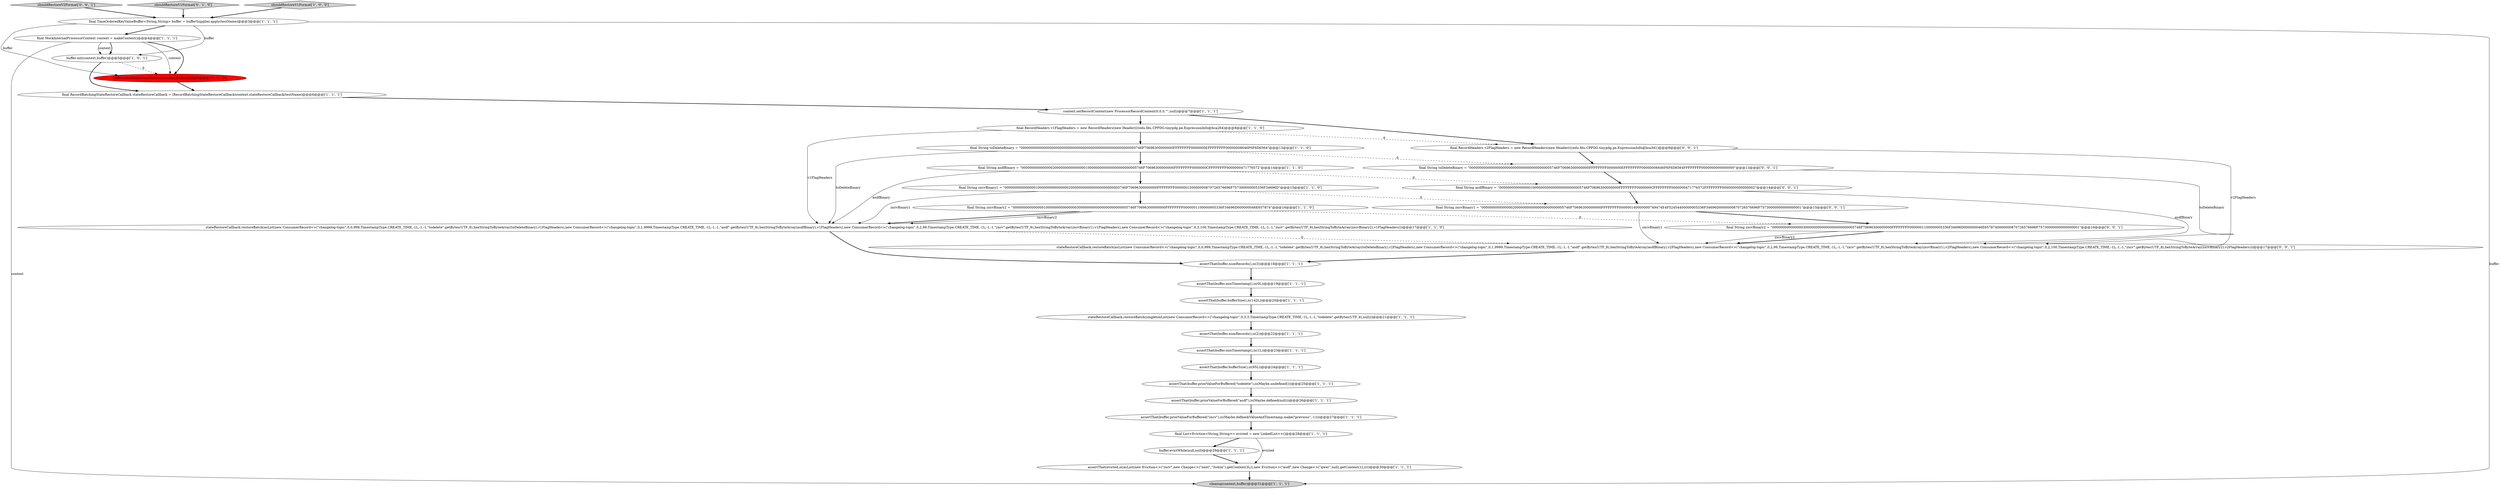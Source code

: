 digraph {
13 [style = filled, label = "buffer.evictWhile(null,null)@@@29@@@['1', '1', '1']", fillcolor = white, shape = ellipse image = "AAA0AAABBB1BBB"];
32 [style = filled, label = "shouldRestoreV2Format['0', '0', '1']", fillcolor = lightgray, shape = diamond image = "AAA0AAABBB3BBB"];
27 [style = filled, label = "shouldRestoreV1Format['0', '1', '0']", fillcolor = lightgray, shape = diamond image = "AAA0AAABBB2BBB"];
14 [style = filled, label = "assertThat(buffer.numRecords(),is(2))@@@22@@@['1', '1', '1']", fillcolor = white, shape = ellipse image = "AAA0AAABBB1BBB"];
21 [style = filled, label = "assertThat(evicted,is(asList(new Eviction<>(\"zxcv\",new Change<>(\"next\",\"3o4im\"),getContext(3L)),new Eviction<>(\"asdf\",new Change<>(\"qwer\",null),getContext(1L)))))@@@30@@@['1', '1', '1']", fillcolor = white, shape = ellipse image = "AAA0AAABBB1BBB"];
28 [style = filled, label = "final String zxcvBinary1 = \"0000000000000002000000000000000000000005746F70696300000000FFFFFFFF000000140000000749474E4F52454400000005336F34696D0000000870726576696F75730000000000000001\"@@@15@@@['0', '0', '1']", fillcolor = white, shape = ellipse image = "AAA0AAABBB3BBB"];
20 [style = filled, label = "assertThat(buffer.bufferSize(),is(95L))@@@24@@@['1', '1', '1']", fillcolor = white, shape = ellipse image = "AAA0AAABBB1BBB"];
25 [style = filled, label = "assertThat(buffer.priorValueForBuffered(\"todelete\"),is(Maybe.undefined()))@@@25@@@['1', '1', '1']", fillcolor = white, shape = ellipse image = "AAA0AAABBB1BBB"];
8 [style = filled, label = "assertThat(buffer.bufferSize(),is(142L))@@@20@@@['1', '1', '1']", fillcolor = white, shape = ellipse image = "AAA0AAABBB1BBB"];
4 [style = filled, label = "assertThat(buffer.numRecords(),is(3))@@@18@@@['1', '1', '1']", fillcolor = white, shape = ellipse image = "AAA0AAABBB1BBB"];
7 [style = filled, label = "assertThat(buffer.minTimestamp(),is(0L))@@@19@@@['1', '1', '1']", fillcolor = white, shape = ellipse image = "AAA0AAABBB1BBB"];
3 [style = filled, label = "final RecordBatchingStateRestoreCallback stateRestoreCallback = (RecordBatchingStateRestoreCallback)context.stateRestoreCallback(testName)@@@6@@@['1', '1', '1']", fillcolor = white, shape = ellipse image = "AAA0AAABBB1BBB"];
22 [style = filled, label = "final TimeOrderedKeyValueBuffer<String,String> buffer = bufferSupplier.apply(testName)@@@3@@@['1', '1', '1']", fillcolor = white, shape = ellipse image = "AAA0AAABBB1BBB"];
29 [style = filled, label = "final String zxcvBinary2 = \"0000000000000003000000000000000000000005746F70696300000000FFFFFFFF0000001100000005336F34696D000000046E6578740000000870726576696F75730000000000000001\"@@@16@@@['0', '0', '1']", fillcolor = white, shape = ellipse image = "AAA0AAABBB3BBB"];
16 [style = filled, label = "final String asdfBinary = \"00000000000000020000000000000001000000000000000000000005746F70696300000000FFFFFFFF0000000CFFFFFFFF0000000471776572\"@@@14@@@['1', '1', '0']", fillcolor = white, shape = ellipse image = "AAA0AAABBB1BBB"];
23 [style = filled, label = "cleanup(context,buffer)@@@31@@@['1', '1', '1']", fillcolor = lightgray, shape = ellipse image = "AAA0AAABBB1BBB"];
33 [style = filled, label = "stateRestoreCallback.restoreBatch(asList(new ConsumerRecord<>(\"changelog-topic\",0,0,999,TimestampType.CREATE_TIME,-1L,-1,-1,\"todelete\".getBytes(UTF_8),hexStringToByteArray(toDeleteBinary),v2FlagHeaders),new ConsumerRecord<>(\"changelog-topic\",0,1,9999,TimestampType.CREATE_TIME,-1L,-1,-1,\"asdf\".getBytes(UTF_8),hexStringToByteArray(asdfBinary),v2FlagHeaders),new ConsumerRecord<>(\"changelog-topic\",0,2,99,TimestampType.CREATE_TIME,-1L,-1,-1,\"zxcv\".getBytes(UTF_8),hexStringToByteArray(zxcvBinary1),v2FlagHeaders),new ConsumerRecord<>(\"changelog-topic\",0,2,100,TimestampType.CREATE_TIME,-1L,-1,-1,\"zxcv\".getBytes(UTF_8),hexStringToByteArray(zxcvBinary2),v2FlagHeaders)))@@@17@@@['0', '0', '1']", fillcolor = white, shape = ellipse image = "AAA0AAABBB3BBB"];
12 [style = filled, label = "final String toDeleteBinary = \"00000000000000000000000000000000000000000000000000000005746F70696300000000FFFFFFFF0000000EFFFFFFFF00000006646F6F6D6564\"@@@13@@@['1', '1', '0']", fillcolor = white, shape = ellipse image = "AAA0AAABBB1BBB"];
5 [style = filled, label = "final String zxcvBinary2 = \"00000000000000010000000000000003000000000000000000000005746F70696300000000FFFFFFFF0000001100000005336F34696D000000046E657874\"@@@16@@@['1', '1', '0']", fillcolor = white, shape = ellipse image = "AAA0AAABBB1BBB"];
1 [style = filled, label = "buffer.init(context,buffer)@@@5@@@['1', '0', '1']", fillcolor = white, shape = ellipse image = "AAA0AAABBB1BBB"];
11 [style = filled, label = "final MockInternalProcessorContext context = makeContext()@@@4@@@['1', '1', '1']", fillcolor = white, shape = ellipse image = "AAA0AAABBB1BBB"];
6 [style = filled, label = "final String zxcvBinary1 = \"00000000000000010000000000000002000000000000000000000005746F70696300000000FFFFFFFF000000150000000870726576696F757300000005336F34696D\"@@@15@@@['1', '1', '0']", fillcolor = white, shape = ellipse image = "AAA0AAABBB1BBB"];
19 [style = filled, label = "assertThat(buffer.priorValueForBuffered(\"zxcv\"),is(Maybe.defined(ValueAndTimestamp.make(\"previous\",-1))))@@@27@@@['1', '1', '1']", fillcolor = white, shape = ellipse image = "AAA0AAABBB1BBB"];
24 [style = filled, label = "final List<Eviction<String,String>> evicted = new LinkedList<>()@@@28@@@['1', '1', '1']", fillcolor = white, shape = ellipse image = "AAA0AAABBB1BBB"];
30 [style = filled, label = "final String toDeleteBinary = \"0000000000000000000000000000000000000005746F70696300000000FFFFFFFF0000000EFFFFFFFF00000006646F6F6D6564FFFFFFFF0000000000000000\"@@@13@@@['0', '0', '1']", fillcolor = white, shape = ellipse image = "AAA0AAABBB3BBB"];
15 [style = filled, label = "final RecordHeaders v1FlagHeaders = new RecordHeaders(new Header((((edu.fdu.CPPDG.tinypdg.pe.ExpressionInfo@bca264)@@@8@@@['1', '1', '0']", fillcolor = white, shape = ellipse image = "AAA0AAABBB1BBB"];
0 [style = filled, label = "assertThat(buffer.priorValueForBuffered(\"asdf\"),is(Maybe.defined(null)))@@@26@@@['1', '1', '1']", fillcolor = white, shape = ellipse image = "AAA0AAABBB1BBB"];
26 [style = filled, label = "buffer.init((StateStoreContext)context,buffer)@@@5@@@['0', '1', '0']", fillcolor = red, shape = ellipse image = "AAA1AAABBB2BBB"];
17 [style = filled, label = "context.setRecordContext(new ProcessorRecordContext(0,0,0,\"\",null))@@@7@@@['1', '1', '1']", fillcolor = white, shape = ellipse image = "AAA0AAABBB1BBB"];
18 [style = filled, label = "stateRestoreCallback.restoreBatch(asList(new ConsumerRecord<>(\"changelog-topic\",0,0,999,TimestampType.CREATE_TIME,-1L,-1,-1,\"todelete\".getBytes(UTF_8),hexStringToByteArray(toDeleteBinary),v1FlagHeaders),new ConsumerRecord<>(\"changelog-topic\",0,1,9999,TimestampType.CREATE_TIME,-1L,-1,-1,\"asdf\".getBytes(UTF_8),hexStringToByteArray(asdfBinary),v1FlagHeaders),new ConsumerRecord<>(\"changelog-topic\",0,2,99,TimestampType.CREATE_TIME,-1L,-1,-1,\"zxcv\".getBytes(UTF_8),hexStringToByteArray(zxcvBinary1),v1FlagHeaders),new ConsumerRecord<>(\"changelog-topic\",0,3,100,TimestampType.CREATE_TIME,-1L,-1,-1,\"zxcv\".getBytes(UTF_8),hexStringToByteArray(zxcvBinary2),v1FlagHeaders)))@@@17@@@['1', '1', '0']", fillcolor = white, shape = ellipse image = "AAA0AAABBB1BBB"];
31 [style = filled, label = "final RecordHeaders v2FlagHeaders = new RecordHeaders(new Header((((edu.fdu.CPPDG.tinypdg.pe.ExpressionInfo@bca3d1)@@@8@@@['0', '0', '1']", fillcolor = white, shape = ellipse image = "AAA0AAABBB3BBB"];
10 [style = filled, label = "stateRestoreCallback.restoreBatch(singletonList(new ConsumerRecord<>(\"changelog-topic\",0,3,3,TimestampType.CREATE_TIME,-1L,-1,-1,\"todelete\".getBytes(UTF_8),null)))@@@21@@@['1', '1', '1']", fillcolor = white, shape = ellipse image = "AAA0AAABBB1BBB"];
34 [style = filled, label = "final String asdfBinary = \"0000000000000001000000000000000000000005746F70696300000000FFFFFFFF0000000CFFFFFFFF0000000471776572FFFFFFFF0000000000000002\"@@@14@@@['0', '0', '1']", fillcolor = white, shape = ellipse image = "AAA0AAABBB3BBB"];
9 [style = filled, label = "assertThat(buffer.minTimestamp(),is(1L))@@@23@@@['1', '1', '1']", fillcolor = white, shape = ellipse image = "AAA0AAABBB1BBB"];
2 [style = filled, label = "shouldRestoreV1Format['1', '0', '0']", fillcolor = lightgray, shape = diamond image = "AAA0AAABBB1BBB"];
25->0 [style = bold, label=""];
28->29 [style = bold, label=""];
29->33 [style = solid, label="zxcvBinary2"];
8->10 [style = bold, label=""];
12->18 [style = solid, label="toDeleteBinary"];
32->22 [style = bold, label=""];
16->18 [style = solid, label="asdfBinary"];
34->33 [style = solid, label="asdfBinary"];
22->26 [style = solid, label="buffer"];
22->1 [style = solid, label="buffer"];
10->14 [style = bold, label=""];
11->1 [style = bold, label=""];
0->19 [style = bold, label=""];
1->26 [style = dashed, label="0"];
26->3 [style = bold, label=""];
16->6 [style = bold, label=""];
17->31 [style = bold, label=""];
22->23 [style = solid, label="buffer"];
33->4 [style = bold, label=""];
11->26 [style = solid, label="context"];
11->23 [style = solid, label="context"];
1->3 [style = bold, label=""];
9->20 [style = bold, label=""];
30->34 [style = bold, label=""];
12->16 [style = bold, label=""];
5->18 [style = bold, label=""];
15->18 [style = solid, label="v1FlagHeaders"];
12->30 [style = dashed, label="0"];
5->29 [style = dashed, label="0"];
7->8 [style = bold, label=""];
20->25 [style = bold, label=""];
27->22 [style = bold, label=""];
28->33 [style = solid, label="zxcvBinary1"];
4->7 [style = bold, label=""];
19->24 [style = bold, label=""];
34->28 [style = bold, label=""];
16->34 [style = dashed, label="0"];
6->28 [style = dashed, label="0"];
6->5 [style = bold, label=""];
29->33 [style = bold, label=""];
18->4 [style = bold, label=""];
11->1 [style = solid, label="context"];
31->30 [style = bold, label=""];
30->33 [style = solid, label="toDeleteBinary"];
17->15 [style = bold, label=""];
15->31 [style = dashed, label="0"];
5->18 [style = solid, label="zxcvBinary2"];
3->17 [style = bold, label=""];
14->9 [style = bold, label=""];
24->21 [style = solid, label="evicted"];
15->12 [style = bold, label=""];
31->33 [style = solid, label="v2FlagHeaders"];
2->22 [style = bold, label=""];
6->18 [style = solid, label="zxcvBinary1"];
13->21 [style = bold, label=""];
22->11 [style = bold, label=""];
18->33 [style = dashed, label="0"];
11->26 [style = bold, label=""];
24->13 [style = bold, label=""];
21->23 [style = bold, label=""];
}
